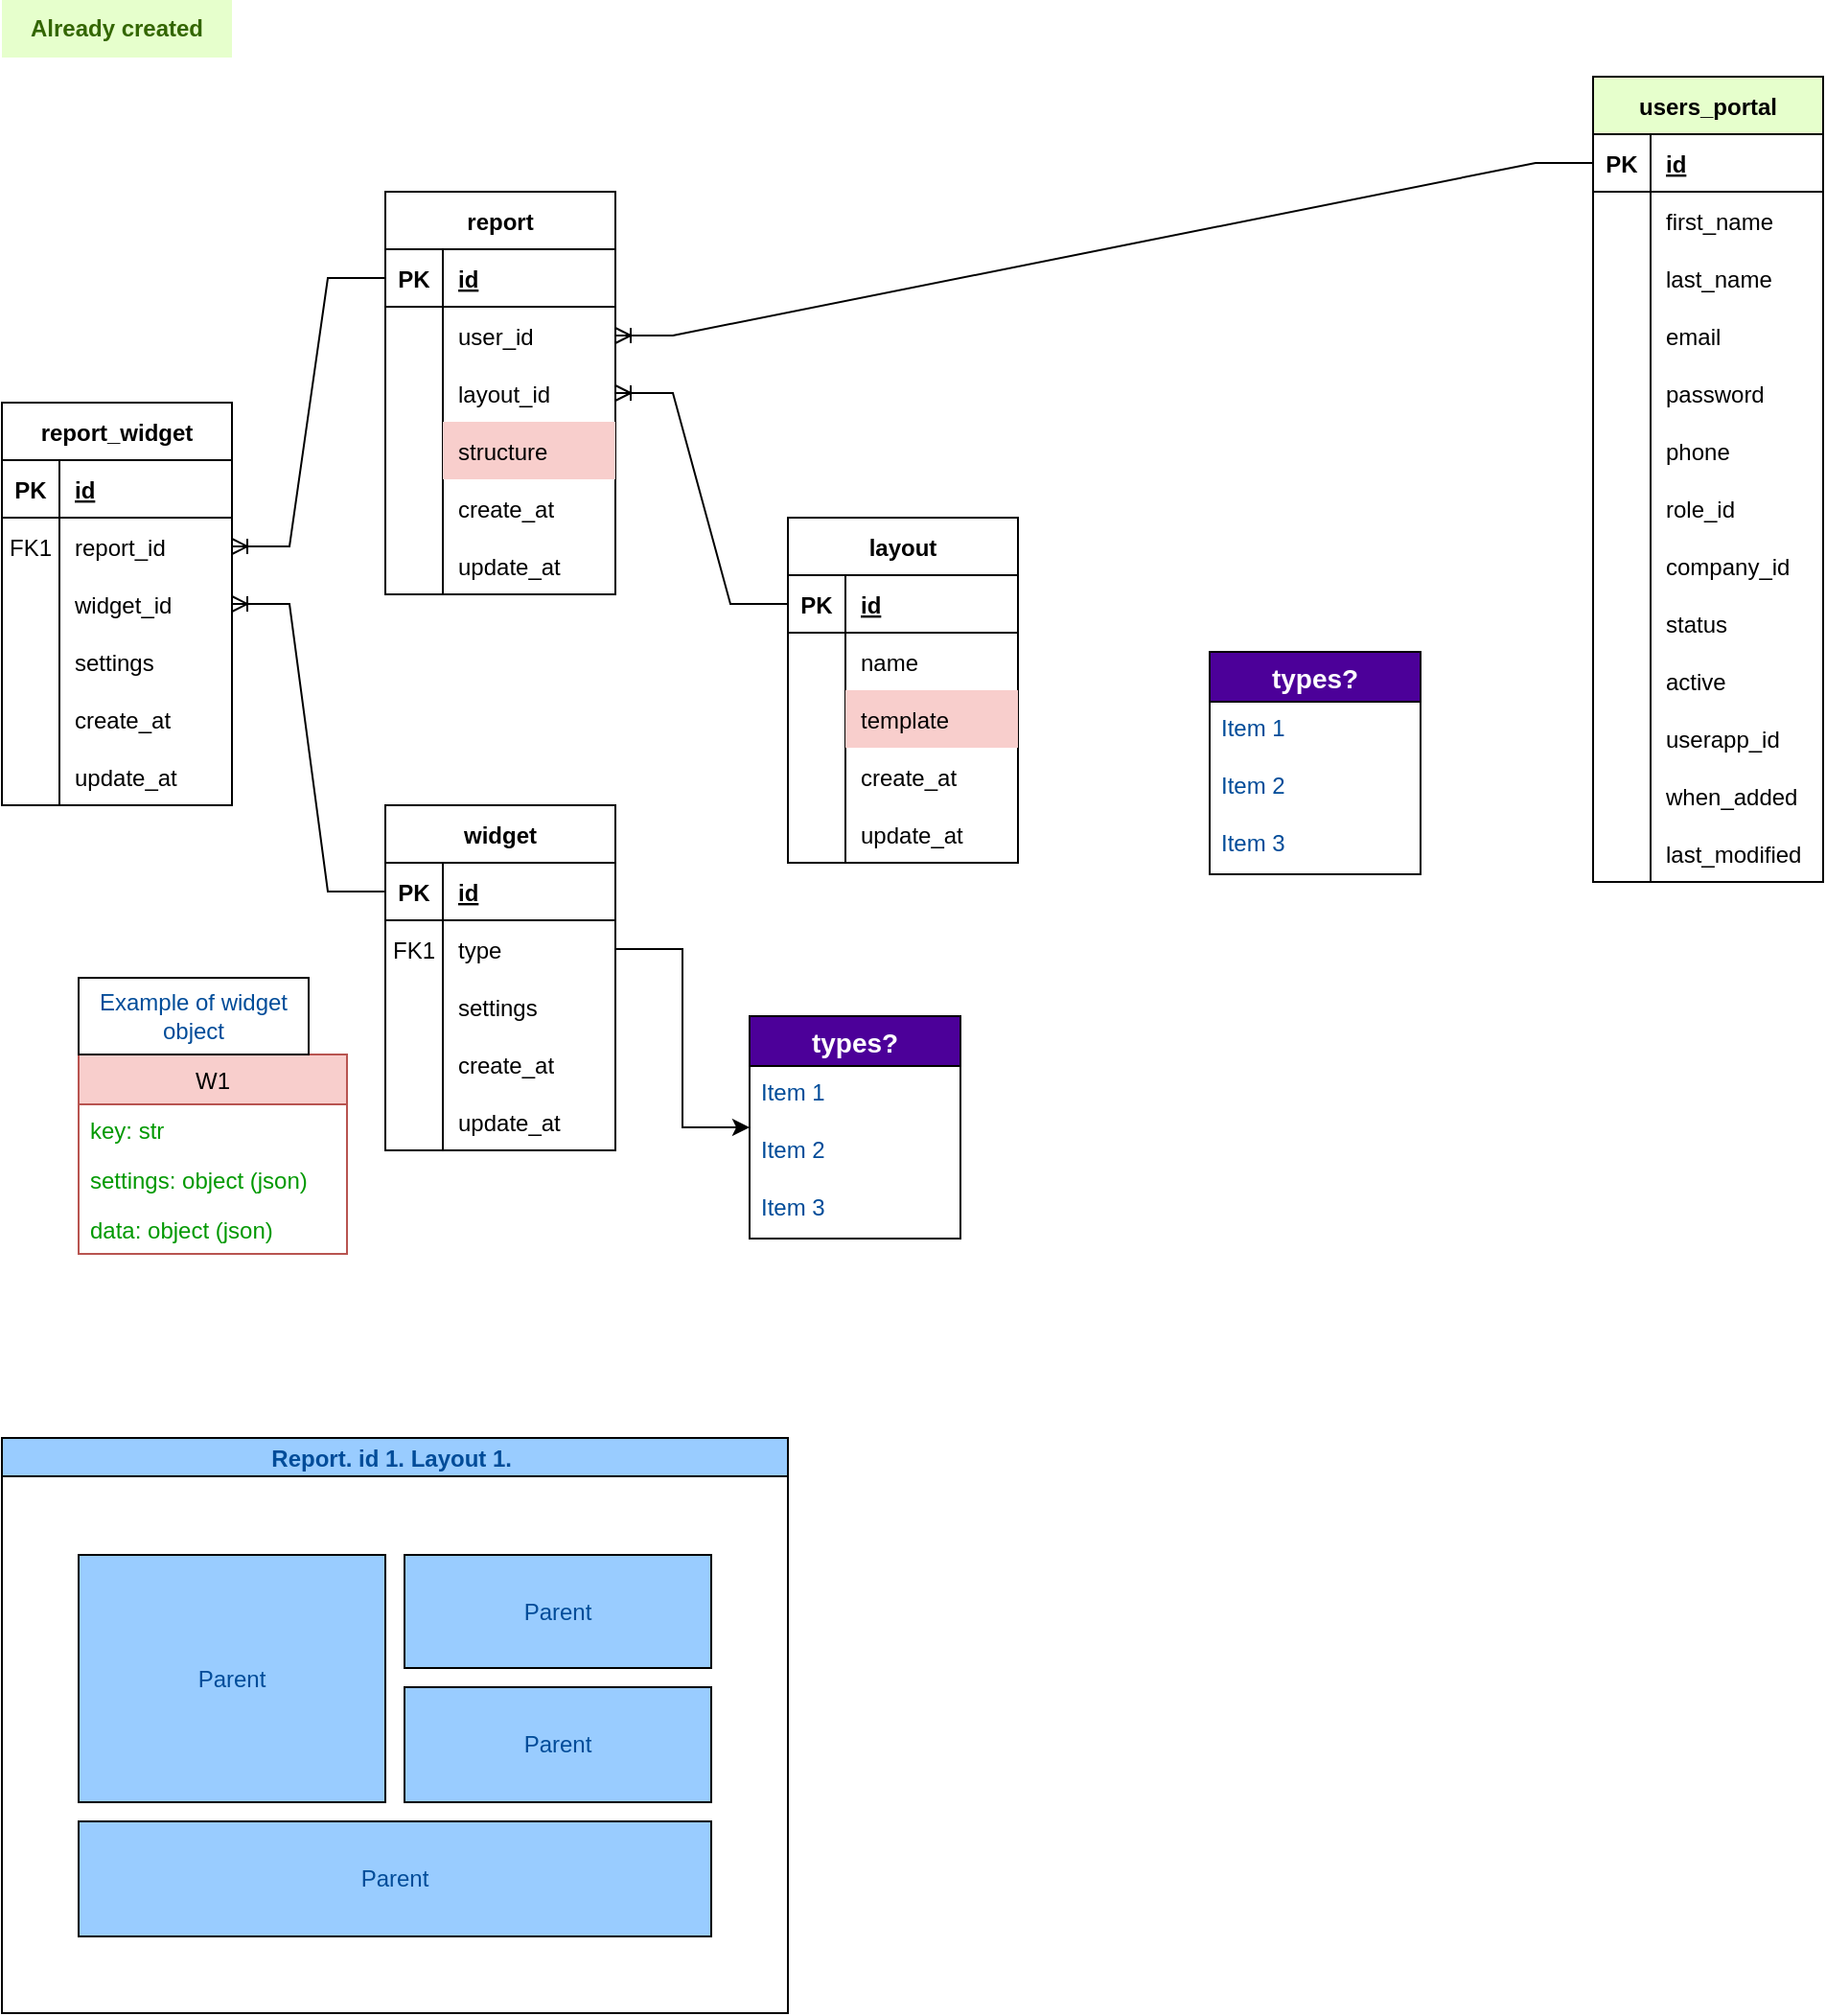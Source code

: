 <mxfile version="20.5.1" type="github">
  <diagram id="R2lEEEUBdFMjLlhIrx00" name="Page-1">
    <mxGraphModel dx="1204" dy="707" grid="1" gridSize="10" guides="1" tooltips="1" connect="1" arrows="1" fold="1" page="1" pageScale="1" pageWidth="850" pageHeight="1100" math="0" shadow="0" extFonts="Permanent Marker^https://fonts.googleapis.com/css?family=Permanent+Marker">
      <root>
        <mxCell id="0" />
        <mxCell id="1" parent="0" />
        <mxCell id="C-vyLk0tnHw3VtMMgP7b-2" value="report_widget" style="shape=table;startSize=30;container=1;collapsible=1;childLayout=tableLayout;fixedRows=1;rowLines=0;fontStyle=1;align=center;resizeLast=1;" parent="1" vertex="1">
          <mxGeometry x="40" y="220" width="120" height="210" as="geometry" />
        </mxCell>
        <mxCell id="C-vyLk0tnHw3VtMMgP7b-3" value="" style="shape=partialRectangle;collapsible=0;dropTarget=0;pointerEvents=0;fillColor=none;points=[[0,0.5],[1,0.5]];portConstraint=eastwest;top=0;left=0;right=0;bottom=1;" parent="C-vyLk0tnHw3VtMMgP7b-2" vertex="1">
          <mxGeometry y="30" width="120" height="30" as="geometry" />
        </mxCell>
        <mxCell id="C-vyLk0tnHw3VtMMgP7b-4" value="PK" style="shape=partialRectangle;overflow=hidden;connectable=0;fillColor=none;top=0;left=0;bottom=0;right=0;fontStyle=1;" parent="C-vyLk0tnHw3VtMMgP7b-3" vertex="1">
          <mxGeometry width="30" height="30" as="geometry">
            <mxRectangle width="30" height="30" as="alternateBounds" />
          </mxGeometry>
        </mxCell>
        <mxCell id="C-vyLk0tnHw3VtMMgP7b-5" value="id" style="shape=partialRectangle;overflow=hidden;connectable=0;fillColor=none;top=0;left=0;bottom=0;right=0;align=left;spacingLeft=6;fontStyle=5;" parent="C-vyLk0tnHw3VtMMgP7b-3" vertex="1">
          <mxGeometry x="30" width="90" height="30" as="geometry">
            <mxRectangle width="90" height="30" as="alternateBounds" />
          </mxGeometry>
        </mxCell>
        <mxCell id="C-vyLk0tnHw3VtMMgP7b-6" value="" style="shape=partialRectangle;collapsible=0;dropTarget=0;pointerEvents=0;fillColor=none;points=[[0,0.5],[1,0.5]];portConstraint=eastwest;top=0;left=0;right=0;bottom=0;" parent="C-vyLk0tnHw3VtMMgP7b-2" vertex="1">
          <mxGeometry y="60" width="120" height="30" as="geometry" />
        </mxCell>
        <mxCell id="C-vyLk0tnHw3VtMMgP7b-7" value="FK1" style="shape=partialRectangle;overflow=hidden;connectable=0;fillColor=none;top=0;left=0;bottom=0;right=0;" parent="C-vyLk0tnHw3VtMMgP7b-6" vertex="1">
          <mxGeometry width="30" height="30" as="geometry">
            <mxRectangle width="30" height="30" as="alternateBounds" />
          </mxGeometry>
        </mxCell>
        <mxCell id="C-vyLk0tnHw3VtMMgP7b-8" value="report_id" style="shape=partialRectangle;overflow=hidden;connectable=0;fillColor=none;top=0;left=0;bottom=0;right=0;align=left;spacingLeft=6;" parent="C-vyLk0tnHw3VtMMgP7b-6" vertex="1">
          <mxGeometry x="30" width="90" height="30" as="geometry">
            <mxRectangle width="90" height="30" as="alternateBounds" />
          </mxGeometry>
        </mxCell>
        <mxCell id="C-vyLk0tnHw3VtMMgP7b-9" value="" style="shape=partialRectangle;collapsible=0;dropTarget=0;pointerEvents=0;fillColor=none;points=[[0,0.5],[1,0.5]];portConstraint=eastwest;top=0;left=0;right=0;bottom=0;" parent="C-vyLk0tnHw3VtMMgP7b-2" vertex="1">
          <mxGeometry y="90" width="120" height="30" as="geometry" />
        </mxCell>
        <mxCell id="C-vyLk0tnHw3VtMMgP7b-10" value="" style="shape=partialRectangle;overflow=hidden;connectable=0;fillColor=none;top=0;left=0;bottom=0;right=0;" parent="C-vyLk0tnHw3VtMMgP7b-9" vertex="1">
          <mxGeometry width="30" height="30" as="geometry">
            <mxRectangle width="30" height="30" as="alternateBounds" />
          </mxGeometry>
        </mxCell>
        <mxCell id="C-vyLk0tnHw3VtMMgP7b-11" value="widget_id" style="shape=partialRectangle;overflow=hidden;connectable=0;fillColor=none;top=0;left=0;bottom=0;right=0;align=left;spacingLeft=6;" parent="C-vyLk0tnHw3VtMMgP7b-9" vertex="1">
          <mxGeometry x="30" width="90" height="30" as="geometry">
            <mxRectangle width="90" height="30" as="alternateBounds" />
          </mxGeometry>
        </mxCell>
        <mxCell id="7-0iXII6-GQsGwkhrg5R-13" style="shape=partialRectangle;collapsible=0;dropTarget=0;pointerEvents=0;fillColor=none;points=[[0,0.5],[1,0.5]];portConstraint=eastwest;top=0;left=0;right=0;bottom=0;" vertex="1" parent="C-vyLk0tnHw3VtMMgP7b-2">
          <mxGeometry y="120" width="120" height="30" as="geometry" />
        </mxCell>
        <mxCell id="7-0iXII6-GQsGwkhrg5R-14" style="shape=partialRectangle;overflow=hidden;connectable=0;fillColor=none;top=0;left=0;bottom=0;right=0;" vertex="1" parent="7-0iXII6-GQsGwkhrg5R-13">
          <mxGeometry width="30" height="30" as="geometry">
            <mxRectangle width="30" height="30" as="alternateBounds" />
          </mxGeometry>
        </mxCell>
        <mxCell id="7-0iXII6-GQsGwkhrg5R-15" value="settings" style="shape=partialRectangle;overflow=hidden;connectable=0;fillColor=none;top=0;left=0;bottom=0;right=0;align=left;spacingLeft=6;" vertex="1" parent="7-0iXII6-GQsGwkhrg5R-13">
          <mxGeometry x="30" width="90" height="30" as="geometry">
            <mxRectangle width="90" height="30" as="alternateBounds" />
          </mxGeometry>
        </mxCell>
        <mxCell id="7-0iXII6-GQsGwkhrg5R-16" style="shape=partialRectangle;collapsible=0;dropTarget=0;pointerEvents=0;fillColor=none;points=[[0,0.5],[1,0.5]];portConstraint=eastwest;top=0;left=0;right=0;bottom=0;" vertex="1" parent="C-vyLk0tnHw3VtMMgP7b-2">
          <mxGeometry y="150" width="120" height="30" as="geometry" />
        </mxCell>
        <mxCell id="7-0iXII6-GQsGwkhrg5R-17" style="shape=partialRectangle;overflow=hidden;connectable=0;fillColor=none;top=0;left=0;bottom=0;right=0;" vertex="1" parent="7-0iXII6-GQsGwkhrg5R-16">
          <mxGeometry width="30" height="30" as="geometry">
            <mxRectangle width="30" height="30" as="alternateBounds" />
          </mxGeometry>
        </mxCell>
        <mxCell id="7-0iXII6-GQsGwkhrg5R-18" value="create_at" style="shape=partialRectangle;overflow=hidden;connectable=0;fillColor=none;top=0;left=0;bottom=0;right=0;align=left;spacingLeft=6;" vertex="1" parent="7-0iXII6-GQsGwkhrg5R-16">
          <mxGeometry x="30" width="90" height="30" as="geometry">
            <mxRectangle width="90" height="30" as="alternateBounds" />
          </mxGeometry>
        </mxCell>
        <mxCell id="7-0iXII6-GQsGwkhrg5R-19" style="shape=partialRectangle;collapsible=0;dropTarget=0;pointerEvents=0;fillColor=none;points=[[0,0.5],[1,0.5]];portConstraint=eastwest;top=0;left=0;right=0;bottom=0;" vertex="1" parent="C-vyLk0tnHw3VtMMgP7b-2">
          <mxGeometry y="180" width="120" height="30" as="geometry" />
        </mxCell>
        <mxCell id="7-0iXII6-GQsGwkhrg5R-20" style="shape=partialRectangle;overflow=hidden;connectable=0;fillColor=none;top=0;left=0;bottom=0;right=0;" vertex="1" parent="7-0iXII6-GQsGwkhrg5R-19">
          <mxGeometry width="30" height="30" as="geometry">
            <mxRectangle width="30" height="30" as="alternateBounds" />
          </mxGeometry>
        </mxCell>
        <mxCell id="7-0iXII6-GQsGwkhrg5R-21" value="update_at" style="shape=partialRectangle;overflow=hidden;connectable=0;fillColor=none;top=0;left=0;bottom=0;right=0;align=left;spacingLeft=6;" vertex="1" parent="7-0iXII6-GQsGwkhrg5R-19">
          <mxGeometry x="30" width="90" height="30" as="geometry">
            <mxRectangle width="90" height="30" as="alternateBounds" />
          </mxGeometry>
        </mxCell>
        <mxCell id="C-vyLk0tnHw3VtMMgP7b-13" value="widget" style="shape=table;startSize=30;container=1;collapsible=1;childLayout=tableLayout;fixedRows=1;rowLines=0;fontStyle=1;align=center;resizeLast=1;" parent="1" vertex="1">
          <mxGeometry x="240" y="430" width="120" height="180" as="geometry" />
        </mxCell>
        <mxCell id="C-vyLk0tnHw3VtMMgP7b-14" value="" style="shape=partialRectangle;collapsible=0;dropTarget=0;pointerEvents=0;fillColor=none;points=[[0,0.5],[1,0.5]];portConstraint=eastwest;top=0;left=0;right=0;bottom=1;" parent="C-vyLk0tnHw3VtMMgP7b-13" vertex="1">
          <mxGeometry y="30" width="120" height="30" as="geometry" />
        </mxCell>
        <mxCell id="C-vyLk0tnHw3VtMMgP7b-15" value="PK" style="shape=partialRectangle;overflow=hidden;connectable=0;fillColor=none;top=0;left=0;bottom=0;right=0;fontStyle=1;" parent="C-vyLk0tnHw3VtMMgP7b-14" vertex="1">
          <mxGeometry width="30" height="30" as="geometry">
            <mxRectangle width="30" height="30" as="alternateBounds" />
          </mxGeometry>
        </mxCell>
        <mxCell id="C-vyLk0tnHw3VtMMgP7b-16" value="id" style="shape=partialRectangle;overflow=hidden;connectable=0;fillColor=none;top=0;left=0;bottom=0;right=0;align=left;spacingLeft=6;fontStyle=5;" parent="C-vyLk0tnHw3VtMMgP7b-14" vertex="1">
          <mxGeometry x="30" width="90" height="30" as="geometry">
            <mxRectangle width="90" height="30" as="alternateBounds" />
          </mxGeometry>
        </mxCell>
        <mxCell id="C-vyLk0tnHw3VtMMgP7b-17" value="" style="shape=partialRectangle;collapsible=0;dropTarget=0;pointerEvents=0;fillColor=none;points=[[0,0.5],[1,0.5]];portConstraint=eastwest;top=0;left=0;right=0;bottom=0;" parent="C-vyLk0tnHw3VtMMgP7b-13" vertex="1">
          <mxGeometry y="60" width="120" height="30" as="geometry" />
        </mxCell>
        <mxCell id="C-vyLk0tnHw3VtMMgP7b-18" value="FK1" style="shape=partialRectangle;overflow=hidden;connectable=0;fillColor=none;top=0;left=0;bottom=0;right=0;" parent="C-vyLk0tnHw3VtMMgP7b-17" vertex="1">
          <mxGeometry width="30" height="30" as="geometry">
            <mxRectangle width="30" height="30" as="alternateBounds" />
          </mxGeometry>
        </mxCell>
        <mxCell id="C-vyLk0tnHw3VtMMgP7b-19" value="type" style="shape=partialRectangle;overflow=hidden;connectable=0;fillColor=none;top=0;left=0;bottom=0;right=0;align=left;spacingLeft=6;" parent="C-vyLk0tnHw3VtMMgP7b-17" vertex="1">
          <mxGeometry x="30" width="90" height="30" as="geometry">
            <mxRectangle width="90" height="30" as="alternateBounds" />
          </mxGeometry>
        </mxCell>
        <mxCell id="C-vyLk0tnHw3VtMMgP7b-20" value="" style="shape=partialRectangle;collapsible=0;dropTarget=0;pointerEvents=0;fillColor=none;points=[[0,0.5],[1,0.5]];portConstraint=eastwest;top=0;left=0;right=0;bottom=0;" parent="C-vyLk0tnHw3VtMMgP7b-13" vertex="1">
          <mxGeometry y="90" width="120" height="30" as="geometry" />
        </mxCell>
        <mxCell id="C-vyLk0tnHw3VtMMgP7b-21" value="" style="shape=partialRectangle;overflow=hidden;connectable=0;fillColor=none;top=0;left=0;bottom=0;right=0;" parent="C-vyLk0tnHw3VtMMgP7b-20" vertex="1">
          <mxGeometry width="30" height="30" as="geometry">
            <mxRectangle width="30" height="30" as="alternateBounds" />
          </mxGeometry>
        </mxCell>
        <mxCell id="C-vyLk0tnHw3VtMMgP7b-22" value="settings" style="shape=partialRectangle;overflow=hidden;connectable=0;fillColor=none;top=0;left=0;bottom=0;right=0;align=left;spacingLeft=6;" parent="C-vyLk0tnHw3VtMMgP7b-20" vertex="1">
          <mxGeometry x="30" width="90" height="30" as="geometry">
            <mxRectangle width="90" height="30" as="alternateBounds" />
          </mxGeometry>
        </mxCell>
        <mxCell id="7-0iXII6-GQsGwkhrg5R-22" style="shape=partialRectangle;collapsible=0;dropTarget=0;pointerEvents=0;fillColor=none;points=[[0,0.5],[1,0.5]];portConstraint=eastwest;top=0;left=0;right=0;bottom=0;" vertex="1" parent="C-vyLk0tnHw3VtMMgP7b-13">
          <mxGeometry y="120" width="120" height="30" as="geometry" />
        </mxCell>
        <mxCell id="7-0iXII6-GQsGwkhrg5R-23" style="shape=partialRectangle;overflow=hidden;connectable=0;fillColor=none;top=0;left=0;bottom=0;right=0;" vertex="1" parent="7-0iXII6-GQsGwkhrg5R-22">
          <mxGeometry width="30" height="30" as="geometry">
            <mxRectangle width="30" height="30" as="alternateBounds" />
          </mxGeometry>
        </mxCell>
        <mxCell id="7-0iXII6-GQsGwkhrg5R-24" value="create_at" style="shape=partialRectangle;overflow=hidden;connectable=0;fillColor=none;top=0;left=0;bottom=0;right=0;align=left;spacingLeft=6;" vertex="1" parent="7-0iXII6-GQsGwkhrg5R-22">
          <mxGeometry x="30" width="90" height="30" as="geometry">
            <mxRectangle width="90" height="30" as="alternateBounds" />
          </mxGeometry>
        </mxCell>
        <mxCell id="7-0iXII6-GQsGwkhrg5R-25" style="shape=partialRectangle;collapsible=0;dropTarget=0;pointerEvents=0;fillColor=none;points=[[0,0.5],[1,0.5]];portConstraint=eastwest;top=0;left=0;right=0;bottom=0;" vertex="1" parent="C-vyLk0tnHw3VtMMgP7b-13">
          <mxGeometry y="150" width="120" height="30" as="geometry" />
        </mxCell>
        <mxCell id="7-0iXII6-GQsGwkhrg5R-26" style="shape=partialRectangle;overflow=hidden;connectable=0;fillColor=none;top=0;left=0;bottom=0;right=0;" vertex="1" parent="7-0iXII6-GQsGwkhrg5R-25">
          <mxGeometry width="30" height="30" as="geometry">
            <mxRectangle width="30" height="30" as="alternateBounds" />
          </mxGeometry>
        </mxCell>
        <mxCell id="7-0iXII6-GQsGwkhrg5R-27" value="update_at" style="shape=partialRectangle;overflow=hidden;connectable=0;fillColor=none;top=0;left=0;bottom=0;right=0;align=left;spacingLeft=6;" vertex="1" parent="7-0iXII6-GQsGwkhrg5R-25">
          <mxGeometry x="30" width="90" height="30" as="geometry">
            <mxRectangle width="90" height="30" as="alternateBounds" />
          </mxGeometry>
        </mxCell>
        <mxCell id="C-vyLk0tnHw3VtMMgP7b-23" value="report" style="shape=table;startSize=30;container=1;collapsible=1;childLayout=tableLayout;fixedRows=1;rowLines=0;fontStyle=1;align=center;resizeLast=1;" parent="1" vertex="1">
          <mxGeometry x="240" y="110" width="120" height="210" as="geometry" />
        </mxCell>
        <mxCell id="C-vyLk0tnHw3VtMMgP7b-24" value="" style="shape=partialRectangle;collapsible=0;dropTarget=0;pointerEvents=0;fillColor=none;points=[[0,0.5],[1,0.5]];portConstraint=eastwest;top=0;left=0;right=0;bottom=1;" parent="C-vyLk0tnHw3VtMMgP7b-23" vertex="1">
          <mxGeometry y="30" width="120" height="30" as="geometry" />
        </mxCell>
        <mxCell id="C-vyLk0tnHw3VtMMgP7b-25" value="PK" style="shape=partialRectangle;overflow=hidden;connectable=0;fillColor=none;top=0;left=0;bottom=0;right=0;fontStyle=1;" parent="C-vyLk0tnHw3VtMMgP7b-24" vertex="1">
          <mxGeometry width="30" height="30" as="geometry">
            <mxRectangle width="30" height="30" as="alternateBounds" />
          </mxGeometry>
        </mxCell>
        <mxCell id="C-vyLk0tnHw3VtMMgP7b-26" value="id" style="shape=partialRectangle;overflow=hidden;connectable=0;fillColor=none;top=0;left=0;bottom=0;right=0;align=left;spacingLeft=6;fontStyle=5;" parent="C-vyLk0tnHw3VtMMgP7b-24" vertex="1">
          <mxGeometry x="30" width="90" height="30" as="geometry">
            <mxRectangle width="90" height="30" as="alternateBounds" />
          </mxGeometry>
        </mxCell>
        <mxCell id="C-vyLk0tnHw3VtMMgP7b-27" value="" style="shape=partialRectangle;collapsible=0;dropTarget=0;pointerEvents=0;fillColor=none;points=[[0,0.5],[1,0.5]];portConstraint=eastwest;top=0;left=0;right=0;bottom=0;" parent="C-vyLk0tnHw3VtMMgP7b-23" vertex="1">
          <mxGeometry y="60" width="120" height="30" as="geometry" />
        </mxCell>
        <mxCell id="C-vyLk0tnHw3VtMMgP7b-28" value="" style="shape=partialRectangle;overflow=hidden;connectable=0;fillColor=none;top=0;left=0;bottom=0;right=0;" parent="C-vyLk0tnHw3VtMMgP7b-27" vertex="1">
          <mxGeometry width="30" height="30" as="geometry">
            <mxRectangle width="30" height="30" as="alternateBounds" />
          </mxGeometry>
        </mxCell>
        <mxCell id="C-vyLk0tnHw3VtMMgP7b-29" value="user_id" style="shape=partialRectangle;overflow=hidden;connectable=0;fillColor=none;top=0;left=0;bottom=0;right=0;align=left;spacingLeft=6;" parent="C-vyLk0tnHw3VtMMgP7b-27" vertex="1">
          <mxGeometry x="30" width="90" height="30" as="geometry">
            <mxRectangle width="90" height="30" as="alternateBounds" />
          </mxGeometry>
        </mxCell>
        <mxCell id="7-0iXII6-GQsGwkhrg5R-1" style="shape=partialRectangle;collapsible=0;dropTarget=0;pointerEvents=0;fillColor=none;points=[[0,0.5],[1,0.5]];portConstraint=eastwest;top=0;left=0;right=0;bottom=0;" vertex="1" parent="C-vyLk0tnHw3VtMMgP7b-23">
          <mxGeometry y="90" width="120" height="30" as="geometry" />
        </mxCell>
        <mxCell id="7-0iXII6-GQsGwkhrg5R-2" style="shape=partialRectangle;overflow=hidden;connectable=0;fillColor=none;top=0;left=0;bottom=0;right=0;" vertex="1" parent="7-0iXII6-GQsGwkhrg5R-1">
          <mxGeometry width="30" height="30" as="geometry">
            <mxRectangle width="30" height="30" as="alternateBounds" />
          </mxGeometry>
        </mxCell>
        <mxCell id="7-0iXII6-GQsGwkhrg5R-3" value="layout_id" style="shape=partialRectangle;overflow=hidden;connectable=0;fillColor=none;top=0;left=0;bottom=0;right=0;align=left;spacingLeft=6;" vertex="1" parent="7-0iXII6-GQsGwkhrg5R-1">
          <mxGeometry x="30" width="90" height="30" as="geometry">
            <mxRectangle width="90" height="30" as="alternateBounds" />
          </mxGeometry>
        </mxCell>
        <mxCell id="7-0iXII6-GQsGwkhrg5R-4" style="shape=partialRectangle;collapsible=0;dropTarget=0;pointerEvents=0;fillColor=none;points=[[0,0.5],[1,0.5]];portConstraint=eastwest;top=0;left=0;right=0;bottom=0;" vertex="1" parent="C-vyLk0tnHw3VtMMgP7b-23">
          <mxGeometry y="120" width="120" height="30" as="geometry" />
        </mxCell>
        <mxCell id="7-0iXII6-GQsGwkhrg5R-5" style="shape=partialRectangle;overflow=hidden;connectable=0;fillColor=none;top=0;left=0;bottom=0;right=0;" vertex="1" parent="7-0iXII6-GQsGwkhrg5R-4">
          <mxGeometry width="30" height="30" as="geometry">
            <mxRectangle width="30" height="30" as="alternateBounds" />
          </mxGeometry>
        </mxCell>
        <mxCell id="7-0iXII6-GQsGwkhrg5R-6" value="structure" style="shape=partialRectangle;overflow=hidden;connectable=0;fillColor=#f8cecc;top=0;left=0;bottom=0;right=0;align=left;spacingLeft=6;strokeColor=#b85450;" vertex="1" parent="7-0iXII6-GQsGwkhrg5R-4">
          <mxGeometry x="30" width="90" height="30" as="geometry">
            <mxRectangle width="90" height="30" as="alternateBounds" />
          </mxGeometry>
        </mxCell>
        <mxCell id="7-0iXII6-GQsGwkhrg5R-7" style="shape=partialRectangle;collapsible=0;dropTarget=0;pointerEvents=0;fillColor=none;points=[[0,0.5],[1,0.5]];portConstraint=eastwest;top=0;left=0;right=0;bottom=0;" vertex="1" parent="C-vyLk0tnHw3VtMMgP7b-23">
          <mxGeometry y="150" width="120" height="30" as="geometry" />
        </mxCell>
        <mxCell id="7-0iXII6-GQsGwkhrg5R-8" style="shape=partialRectangle;overflow=hidden;connectable=0;fillColor=none;top=0;left=0;bottom=0;right=0;" vertex="1" parent="7-0iXII6-GQsGwkhrg5R-7">
          <mxGeometry width="30" height="30" as="geometry">
            <mxRectangle width="30" height="30" as="alternateBounds" />
          </mxGeometry>
        </mxCell>
        <mxCell id="7-0iXII6-GQsGwkhrg5R-9" value="create_at" style="shape=partialRectangle;overflow=hidden;connectable=0;fillColor=none;top=0;left=0;bottom=0;right=0;align=left;spacingLeft=6;" vertex="1" parent="7-0iXII6-GQsGwkhrg5R-7">
          <mxGeometry x="30" width="90" height="30" as="geometry">
            <mxRectangle width="90" height="30" as="alternateBounds" />
          </mxGeometry>
        </mxCell>
        <mxCell id="7-0iXII6-GQsGwkhrg5R-10" style="shape=partialRectangle;collapsible=0;dropTarget=0;pointerEvents=0;fillColor=none;points=[[0,0.5],[1,0.5]];portConstraint=eastwest;top=0;left=0;right=0;bottom=0;" vertex="1" parent="C-vyLk0tnHw3VtMMgP7b-23">
          <mxGeometry y="180" width="120" height="30" as="geometry" />
        </mxCell>
        <mxCell id="7-0iXII6-GQsGwkhrg5R-11" style="shape=partialRectangle;overflow=hidden;connectable=0;fillColor=none;top=0;left=0;bottom=0;right=0;" vertex="1" parent="7-0iXII6-GQsGwkhrg5R-10">
          <mxGeometry width="30" height="30" as="geometry">
            <mxRectangle width="30" height="30" as="alternateBounds" />
          </mxGeometry>
        </mxCell>
        <mxCell id="7-0iXII6-GQsGwkhrg5R-12" value="update_at" style="shape=partialRectangle;overflow=hidden;connectable=0;fillColor=none;top=0;left=0;bottom=0;right=0;align=left;spacingLeft=6;" vertex="1" parent="7-0iXII6-GQsGwkhrg5R-10">
          <mxGeometry x="30" width="90" height="30" as="geometry">
            <mxRectangle width="90" height="30" as="alternateBounds" />
          </mxGeometry>
        </mxCell>
        <mxCell id="6Az_kfgWFLLbRiNQcnT5-42" value="W1" style="swimlane;fontStyle=0;childLayout=stackLayout;horizontal=1;startSize=26;fillColor=#f8cecc;horizontalStack=0;resizeParent=1;resizeParentMax=0;resizeLast=0;collapsible=1;marginBottom=0;strokeColor=#b85450;" parent="1" vertex="1">
          <mxGeometry x="80" y="560" width="140" height="104" as="geometry" />
        </mxCell>
        <mxCell id="6Az_kfgWFLLbRiNQcnT5-43" value="key: str" style="text;strokeColor=none;fillColor=none;align=left;verticalAlign=top;spacingLeft=4;spacingRight=4;overflow=hidden;rotatable=0;points=[[0,0.5],[1,0.5]];portConstraint=eastwest;fontColor=#009900;" parent="6Az_kfgWFLLbRiNQcnT5-42" vertex="1">
          <mxGeometry y="26" width="140" height="26" as="geometry" />
        </mxCell>
        <mxCell id="6Az_kfgWFLLbRiNQcnT5-44" value="settings: object (json)" style="text;strokeColor=none;fillColor=none;align=left;verticalAlign=top;spacingLeft=4;spacingRight=4;overflow=hidden;rotatable=0;points=[[0,0.5],[1,0.5]];portConstraint=eastwest;fontColor=#009900;" parent="6Az_kfgWFLLbRiNQcnT5-42" vertex="1">
          <mxGeometry y="52" width="140" height="26" as="geometry" />
        </mxCell>
        <mxCell id="6Az_kfgWFLLbRiNQcnT5-45" value="data: object (json)" style="text;strokeColor=none;fillColor=none;align=left;verticalAlign=top;spacingLeft=4;spacingRight=4;overflow=hidden;rotatable=0;points=[[0,0.5],[1,0.5]];portConstraint=eastwest;fontColor=#009900;" parent="6Az_kfgWFLLbRiNQcnT5-42" vertex="1">
          <mxGeometry y="78" width="140" height="26" as="geometry" />
        </mxCell>
        <mxCell id="7-0iXII6-GQsGwkhrg5R-28" value="layout" style="shape=table;startSize=30;container=1;collapsible=1;childLayout=tableLayout;fixedRows=1;rowLines=0;fontStyle=1;align=center;resizeLast=1;" vertex="1" parent="1">
          <mxGeometry x="450" y="280" width="120" height="180" as="geometry" />
        </mxCell>
        <mxCell id="7-0iXII6-GQsGwkhrg5R-29" value="" style="shape=partialRectangle;collapsible=0;dropTarget=0;pointerEvents=0;fillColor=none;points=[[0,0.5],[1,0.5]];portConstraint=eastwest;top=0;left=0;right=0;bottom=1;" vertex="1" parent="7-0iXII6-GQsGwkhrg5R-28">
          <mxGeometry y="30" width="120" height="30" as="geometry" />
        </mxCell>
        <mxCell id="7-0iXII6-GQsGwkhrg5R-30" value="PK" style="shape=partialRectangle;overflow=hidden;connectable=0;fillColor=none;top=0;left=0;bottom=0;right=0;fontStyle=1;" vertex="1" parent="7-0iXII6-GQsGwkhrg5R-29">
          <mxGeometry width="30" height="30" as="geometry">
            <mxRectangle width="30" height="30" as="alternateBounds" />
          </mxGeometry>
        </mxCell>
        <mxCell id="7-0iXII6-GQsGwkhrg5R-31" value="id" style="shape=partialRectangle;overflow=hidden;connectable=0;fillColor=none;top=0;left=0;bottom=0;right=0;align=left;spacingLeft=6;fontStyle=5;" vertex="1" parent="7-0iXII6-GQsGwkhrg5R-29">
          <mxGeometry x="30" width="90" height="30" as="geometry">
            <mxRectangle width="90" height="30" as="alternateBounds" />
          </mxGeometry>
        </mxCell>
        <mxCell id="7-0iXII6-GQsGwkhrg5R-32" value="" style="shape=partialRectangle;collapsible=0;dropTarget=0;pointerEvents=0;fillColor=none;points=[[0,0.5],[1,0.5]];portConstraint=eastwest;top=0;left=0;right=0;bottom=0;" vertex="1" parent="7-0iXII6-GQsGwkhrg5R-28">
          <mxGeometry y="60" width="120" height="30" as="geometry" />
        </mxCell>
        <mxCell id="7-0iXII6-GQsGwkhrg5R-33" value="" style="shape=partialRectangle;overflow=hidden;connectable=0;fillColor=none;top=0;left=0;bottom=0;right=0;" vertex="1" parent="7-0iXII6-GQsGwkhrg5R-32">
          <mxGeometry width="30" height="30" as="geometry">
            <mxRectangle width="30" height="30" as="alternateBounds" />
          </mxGeometry>
        </mxCell>
        <mxCell id="7-0iXII6-GQsGwkhrg5R-34" value="name" style="shape=partialRectangle;overflow=hidden;connectable=0;fillColor=none;top=0;left=0;bottom=0;right=0;align=left;spacingLeft=6;" vertex="1" parent="7-0iXII6-GQsGwkhrg5R-32">
          <mxGeometry x="30" width="90" height="30" as="geometry">
            <mxRectangle width="90" height="30" as="alternateBounds" />
          </mxGeometry>
        </mxCell>
        <mxCell id="7-0iXII6-GQsGwkhrg5R-35" style="shape=partialRectangle;collapsible=0;dropTarget=0;pointerEvents=0;fillColor=none;points=[[0,0.5],[1,0.5]];portConstraint=eastwest;top=0;left=0;right=0;bottom=0;" vertex="1" parent="7-0iXII6-GQsGwkhrg5R-28">
          <mxGeometry y="90" width="120" height="30" as="geometry" />
        </mxCell>
        <mxCell id="7-0iXII6-GQsGwkhrg5R-36" style="shape=partialRectangle;overflow=hidden;connectable=0;fillColor=none;top=0;left=0;bottom=0;right=0;" vertex="1" parent="7-0iXII6-GQsGwkhrg5R-35">
          <mxGeometry width="30" height="30" as="geometry">
            <mxRectangle width="30" height="30" as="alternateBounds" />
          </mxGeometry>
        </mxCell>
        <mxCell id="7-0iXII6-GQsGwkhrg5R-37" value="template" style="shape=partialRectangle;overflow=hidden;connectable=0;fillColor=#f8cecc;top=0;left=0;bottom=0;right=0;align=left;spacingLeft=6;strokeColor=#b85450;" vertex="1" parent="7-0iXII6-GQsGwkhrg5R-35">
          <mxGeometry x="30" width="90" height="30" as="geometry">
            <mxRectangle width="90" height="30" as="alternateBounds" />
          </mxGeometry>
        </mxCell>
        <mxCell id="7-0iXII6-GQsGwkhrg5R-41" style="shape=partialRectangle;collapsible=0;dropTarget=0;pointerEvents=0;fillColor=none;points=[[0,0.5],[1,0.5]];portConstraint=eastwest;top=0;left=0;right=0;bottom=0;" vertex="1" parent="7-0iXII6-GQsGwkhrg5R-28">
          <mxGeometry y="120" width="120" height="30" as="geometry" />
        </mxCell>
        <mxCell id="7-0iXII6-GQsGwkhrg5R-42" style="shape=partialRectangle;overflow=hidden;connectable=0;fillColor=none;top=0;left=0;bottom=0;right=0;" vertex="1" parent="7-0iXII6-GQsGwkhrg5R-41">
          <mxGeometry width="30" height="30" as="geometry">
            <mxRectangle width="30" height="30" as="alternateBounds" />
          </mxGeometry>
        </mxCell>
        <mxCell id="7-0iXII6-GQsGwkhrg5R-43" value="create_at" style="shape=partialRectangle;overflow=hidden;connectable=0;fillColor=none;top=0;left=0;bottom=0;right=0;align=left;spacingLeft=6;" vertex="1" parent="7-0iXII6-GQsGwkhrg5R-41">
          <mxGeometry x="30" width="90" height="30" as="geometry">
            <mxRectangle width="90" height="30" as="alternateBounds" />
          </mxGeometry>
        </mxCell>
        <mxCell id="7-0iXII6-GQsGwkhrg5R-44" style="shape=partialRectangle;collapsible=0;dropTarget=0;pointerEvents=0;fillColor=none;points=[[0,0.5],[1,0.5]];portConstraint=eastwest;top=0;left=0;right=0;bottom=0;" vertex="1" parent="7-0iXII6-GQsGwkhrg5R-28">
          <mxGeometry y="150" width="120" height="30" as="geometry" />
        </mxCell>
        <mxCell id="7-0iXII6-GQsGwkhrg5R-45" style="shape=partialRectangle;overflow=hidden;connectable=0;fillColor=none;top=0;left=0;bottom=0;right=0;" vertex="1" parent="7-0iXII6-GQsGwkhrg5R-44">
          <mxGeometry width="30" height="30" as="geometry">
            <mxRectangle width="30" height="30" as="alternateBounds" />
          </mxGeometry>
        </mxCell>
        <mxCell id="7-0iXII6-GQsGwkhrg5R-46" value="update_at" style="shape=partialRectangle;overflow=hidden;connectable=0;fillColor=none;top=0;left=0;bottom=0;right=0;align=left;spacingLeft=6;" vertex="1" parent="7-0iXII6-GQsGwkhrg5R-44">
          <mxGeometry x="30" width="90" height="30" as="geometry">
            <mxRectangle width="90" height="30" as="alternateBounds" />
          </mxGeometry>
        </mxCell>
        <mxCell id="7-0iXII6-GQsGwkhrg5R-47" value="users_portal" style="shape=table;startSize=30;container=1;collapsible=1;childLayout=tableLayout;fixedRows=1;rowLines=0;fontStyle=1;align=center;resizeLast=1;fillColor=#E6FFCC;" vertex="1" parent="1">
          <mxGeometry x="870" y="50" width="120" height="420" as="geometry" />
        </mxCell>
        <mxCell id="7-0iXII6-GQsGwkhrg5R-48" value="" style="shape=partialRectangle;collapsible=0;dropTarget=0;pointerEvents=0;fillColor=none;points=[[0,0.5],[1,0.5]];portConstraint=eastwest;top=0;left=0;right=0;bottom=1;" vertex="1" parent="7-0iXII6-GQsGwkhrg5R-47">
          <mxGeometry y="30" width="120" height="30" as="geometry" />
        </mxCell>
        <mxCell id="7-0iXII6-GQsGwkhrg5R-49" value="PK" style="shape=partialRectangle;overflow=hidden;connectable=0;fillColor=none;top=0;left=0;bottom=0;right=0;fontStyle=1;" vertex="1" parent="7-0iXII6-GQsGwkhrg5R-48">
          <mxGeometry width="30" height="30" as="geometry">
            <mxRectangle width="30" height="30" as="alternateBounds" />
          </mxGeometry>
        </mxCell>
        <mxCell id="7-0iXII6-GQsGwkhrg5R-50" value="id" style="shape=partialRectangle;overflow=hidden;connectable=0;fillColor=none;top=0;left=0;bottom=0;right=0;align=left;spacingLeft=6;fontStyle=5;" vertex="1" parent="7-0iXII6-GQsGwkhrg5R-48">
          <mxGeometry x="30" width="90" height="30" as="geometry">
            <mxRectangle width="90" height="30" as="alternateBounds" />
          </mxGeometry>
        </mxCell>
        <mxCell id="7-0iXII6-GQsGwkhrg5R-51" value="" style="shape=partialRectangle;collapsible=0;dropTarget=0;pointerEvents=0;fillColor=none;points=[[0,0.5],[1,0.5]];portConstraint=eastwest;top=0;left=0;right=0;bottom=0;" vertex="1" parent="7-0iXII6-GQsGwkhrg5R-47">
          <mxGeometry y="60" width="120" height="30" as="geometry" />
        </mxCell>
        <mxCell id="7-0iXII6-GQsGwkhrg5R-52" value="" style="shape=partialRectangle;overflow=hidden;connectable=0;fillColor=none;top=0;left=0;bottom=0;right=0;" vertex="1" parent="7-0iXII6-GQsGwkhrg5R-51">
          <mxGeometry width="30" height="30" as="geometry">
            <mxRectangle width="30" height="30" as="alternateBounds" />
          </mxGeometry>
        </mxCell>
        <mxCell id="7-0iXII6-GQsGwkhrg5R-53" value="first_name" style="shape=partialRectangle;overflow=hidden;connectable=0;fillColor=none;top=0;left=0;bottom=0;right=0;align=left;spacingLeft=6;" vertex="1" parent="7-0iXII6-GQsGwkhrg5R-51">
          <mxGeometry x="30" width="90" height="30" as="geometry">
            <mxRectangle width="90" height="30" as="alternateBounds" />
          </mxGeometry>
        </mxCell>
        <mxCell id="7-0iXII6-GQsGwkhrg5R-54" style="shape=partialRectangle;collapsible=0;dropTarget=0;pointerEvents=0;fillColor=none;points=[[0,0.5],[1,0.5]];portConstraint=eastwest;top=0;left=0;right=0;bottom=0;" vertex="1" parent="7-0iXII6-GQsGwkhrg5R-47">
          <mxGeometry y="90" width="120" height="30" as="geometry" />
        </mxCell>
        <mxCell id="7-0iXII6-GQsGwkhrg5R-55" style="shape=partialRectangle;overflow=hidden;connectable=0;fillColor=none;top=0;left=0;bottom=0;right=0;" vertex="1" parent="7-0iXII6-GQsGwkhrg5R-54">
          <mxGeometry width="30" height="30" as="geometry">
            <mxRectangle width="30" height="30" as="alternateBounds" />
          </mxGeometry>
        </mxCell>
        <mxCell id="7-0iXII6-GQsGwkhrg5R-56" value="last_name" style="shape=partialRectangle;overflow=hidden;connectable=0;fillColor=none;top=0;left=0;bottom=0;right=0;align=left;spacingLeft=6;" vertex="1" parent="7-0iXII6-GQsGwkhrg5R-54">
          <mxGeometry x="30" width="90" height="30" as="geometry">
            <mxRectangle width="90" height="30" as="alternateBounds" />
          </mxGeometry>
        </mxCell>
        <mxCell id="7-0iXII6-GQsGwkhrg5R-57" style="shape=partialRectangle;collapsible=0;dropTarget=0;pointerEvents=0;fillColor=none;points=[[0,0.5],[1,0.5]];portConstraint=eastwest;top=0;left=0;right=0;bottom=0;" vertex="1" parent="7-0iXII6-GQsGwkhrg5R-47">
          <mxGeometry y="120" width="120" height="30" as="geometry" />
        </mxCell>
        <mxCell id="7-0iXII6-GQsGwkhrg5R-58" style="shape=partialRectangle;overflow=hidden;connectable=0;fillColor=none;top=0;left=0;bottom=0;right=0;" vertex="1" parent="7-0iXII6-GQsGwkhrg5R-57">
          <mxGeometry width="30" height="30" as="geometry">
            <mxRectangle width="30" height="30" as="alternateBounds" />
          </mxGeometry>
        </mxCell>
        <mxCell id="7-0iXII6-GQsGwkhrg5R-59" value="email" style="shape=partialRectangle;overflow=hidden;connectable=0;fillColor=none;top=0;left=0;bottom=0;right=0;align=left;spacingLeft=6;" vertex="1" parent="7-0iXII6-GQsGwkhrg5R-57">
          <mxGeometry x="30" width="90" height="30" as="geometry">
            <mxRectangle width="90" height="30" as="alternateBounds" />
          </mxGeometry>
        </mxCell>
        <mxCell id="7-0iXII6-GQsGwkhrg5R-60" style="shape=partialRectangle;collapsible=0;dropTarget=0;pointerEvents=0;fillColor=none;points=[[0,0.5],[1,0.5]];portConstraint=eastwest;top=0;left=0;right=0;bottom=0;" vertex="1" parent="7-0iXII6-GQsGwkhrg5R-47">
          <mxGeometry y="150" width="120" height="30" as="geometry" />
        </mxCell>
        <mxCell id="7-0iXII6-GQsGwkhrg5R-61" style="shape=partialRectangle;overflow=hidden;connectable=0;fillColor=none;top=0;left=0;bottom=0;right=0;" vertex="1" parent="7-0iXII6-GQsGwkhrg5R-60">
          <mxGeometry width="30" height="30" as="geometry">
            <mxRectangle width="30" height="30" as="alternateBounds" />
          </mxGeometry>
        </mxCell>
        <mxCell id="7-0iXII6-GQsGwkhrg5R-62" value="password" style="shape=partialRectangle;overflow=hidden;connectable=0;fillColor=none;top=0;left=0;bottom=0;right=0;align=left;spacingLeft=6;" vertex="1" parent="7-0iXII6-GQsGwkhrg5R-60">
          <mxGeometry x="30" width="90" height="30" as="geometry">
            <mxRectangle width="90" height="30" as="alternateBounds" />
          </mxGeometry>
        </mxCell>
        <mxCell id="7-0iXII6-GQsGwkhrg5R-63" style="shape=partialRectangle;collapsible=0;dropTarget=0;pointerEvents=0;fillColor=none;points=[[0,0.5],[1,0.5]];portConstraint=eastwest;top=0;left=0;right=0;bottom=0;" vertex="1" parent="7-0iXII6-GQsGwkhrg5R-47">
          <mxGeometry y="180" width="120" height="30" as="geometry" />
        </mxCell>
        <mxCell id="7-0iXII6-GQsGwkhrg5R-64" style="shape=partialRectangle;overflow=hidden;connectable=0;fillColor=none;top=0;left=0;bottom=0;right=0;" vertex="1" parent="7-0iXII6-GQsGwkhrg5R-63">
          <mxGeometry width="30" height="30" as="geometry">
            <mxRectangle width="30" height="30" as="alternateBounds" />
          </mxGeometry>
        </mxCell>
        <mxCell id="7-0iXII6-GQsGwkhrg5R-65" value="phone" style="shape=partialRectangle;overflow=hidden;connectable=0;fillColor=none;top=0;left=0;bottom=0;right=0;align=left;spacingLeft=6;" vertex="1" parent="7-0iXII6-GQsGwkhrg5R-63">
          <mxGeometry x="30" width="90" height="30" as="geometry">
            <mxRectangle width="90" height="30" as="alternateBounds" />
          </mxGeometry>
        </mxCell>
        <mxCell id="7-0iXII6-GQsGwkhrg5R-66" style="shape=partialRectangle;collapsible=0;dropTarget=0;pointerEvents=0;fillColor=none;points=[[0,0.5],[1,0.5]];portConstraint=eastwest;top=0;left=0;right=0;bottom=0;" vertex="1" parent="7-0iXII6-GQsGwkhrg5R-47">
          <mxGeometry y="210" width="120" height="30" as="geometry" />
        </mxCell>
        <mxCell id="7-0iXII6-GQsGwkhrg5R-67" style="shape=partialRectangle;overflow=hidden;connectable=0;fillColor=none;top=0;left=0;bottom=0;right=0;" vertex="1" parent="7-0iXII6-GQsGwkhrg5R-66">
          <mxGeometry width="30" height="30" as="geometry">
            <mxRectangle width="30" height="30" as="alternateBounds" />
          </mxGeometry>
        </mxCell>
        <mxCell id="7-0iXII6-GQsGwkhrg5R-68" value="role_id" style="shape=partialRectangle;overflow=hidden;connectable=0;fillColor=none;top=0;left=0;bottom=0;right=0;align=left;spacingLeft=6;" vertex="1" parent="7-0iXII6-GQsGwkhrg5R-66">
          <mxGeometry x="30" width="90" height="30" as="geometry">
            <mxRectangle width="90" height="30" as="alternateBounds" />
          </mxGeometry>
        </mxCell>
        <mxCell id="7-0iXII6-GQsGwkhrg5R-69" style="shape=partialRectangle;collapsible=0;dropTarget=0;pointerEvents=0;fillColor=none;points=[[0,0.5],[1,0.5]];portConstraint=eastwest;top=0;left=0;right=0;bottom=0;" vertex="1" parent="7-0iXII6-GQsGwkhrg5R-47">
          <mxGeometry y="240" width="120" height="30" as="geometry" />
        </mxCell>
        <mxCell id="7-0iXII6-GQsGwkhrg5R-70" style="shape=partialRectangle;overflow=hidden;connectable=0;fillColor=none;top=0;left=0;bottom=0;right=0;" vertex="1" parent="7-0iXII6-GQsGwkhrg5R-69">
          <mxGeometry width="30" height="30" as="geometry">
            <mxRectangle width="30" height="30" as="alternateBounds" />
          </mxGeometry>
        </mxCell>
        <mxCell id="7-0iXII6-GQsGwkhrg5R-71" value="company_id" style="shape=partialRectangle;overflow=hidden;connectable=0;fillColor=none;top=0;left=0;bottom=0;right=0;align=left;spacingLeft=6;" vertex="1" parent="7-0iXII6-GQsGwkhrg5R-69">
          <mxGeometry x="30" width="90" height="30" as="geometry">
            <mxRectangle width="90" height="30" as="alternateBounds" />
          </mxGeometry>
        </mxCell>
        <mxCell id="7-0iXII6-GQsGwkhrg5R-72" style="shape=partialRectangle;collapsible=0;dropTarget=0;pointerEvents=0;fillColor=none;points=[[0,0.5],[1,0.5]];portConstraint=eastwest;top=0;left=0;right=0;bottom=0;" vertex="1" parent="7-0iXII6-GQsGwkhrg5R-47">
          <mxGeometry y="270" width="120" height="30" as="geometry" />
        </mxCell>
        <mxCell id="7-0iXII6-GQsGwkhrg5R-73" style="shape=partialRectangle;overflow=hidden;connectable=0;fillColor=none;top=0;left=0;bottom=0;right=0;" vertex="1" parent="7-0iXII6-GQsGwkhrg5R-72">
          <mxGeometry width="30" height="30" as="geometry">
            <mxRectangle width="30" height="30" as="alternateBounds" />
          </mxGeometry>
        </mxCell>
        <mxCell id="7-0iXII6-GQsGwkhrg5R-74" value="status" style="shape=partialRectangle;overflow=hidden;connectable=0;fillColor=none;top=0;left=0;bottom=0;right=0;align=left;spacingLeft=6;" vertex="1" parent="7-0iXII6-GQsGwkhrg5R-72">
          <mxGeometry x="30" width="90" height="30" as="geometry">
            <mxRectangle width="90" height="30" as="alternateBounds" />
          </mxGeometry>
        </mxCell>
        <mxCell id="7-0iXII6-GQsGwkhrg5R-75" style="shape=partialRectangle;collapsible=0;dropTarget=0;pointerEvents=0;fillColor=none;points=[[0,0.5],[1,0.5]];portConstraint=eastwest;top=0;left=0;right=0;bottom=0;" vertex="1" parent="7-0iXII6-GQsGwkhrg5R-47">
          <mxGeometry y="300" width="120" height="30" as="geometry" />
        </mxCell>
        <mxCell id="7-0iXII6-GQsGwkhrg5R-76" style="shape=partialRectangle;overflow=hidden;connectable=0;fillColor=none;top=0;left=0;bottom=0;right=0;" vertex="1" parent="7-0iXII6-GQsGwkhrg5R-75">
          <mxGeometry width="30" height="30" as="geometry">
            <mxRectangle width="30" height="30" as="alternateBounds" />
          </mxGeometry>
        </mxCell>
        <mxCell id="7-0iXII6-GQsGwkhrg5R-77" value="active" style="shape=partialRectangle;overflow=hidden;connectable=0;fillColor=none;top=0;left=0;bottom=0;right=0;align=left;spacingLeft=6;" vertex="1" parent="7-0iXII6-GQsGwkhrg5R-75">
          <mxGeometry x="30" width="90" height="30" as="geometry">
            <mxRectangle width="90" height="30" as="alternateBounds" />
          </mxGeometry>
        </mxCell>
        <mxCell id="7-0iXII6-GQsGwkhrg5R-78" style="shape=partialRectangle;collapsible=0;dropTarget=0;pointerEvents=0;fillColor=none;points=[[0,0.5],[1,0.5]];portConstraint=eastwest;top=0;left=0;right=0;bottom=0;" vertex="1" parent="7-0iXII6-GQsGwkhrg5R-47">
          <mxGeometry y="330" width="120" height="30" as="geometry" />
        </mxCell>
        <mxCell id="7-0iXII6-GQsGwkhrg5R-79" style="shape=partialRectangle;overflow=hidden;connectable=0;fillColor=none;top=0;left=0;bottom=0;right=0;" vertex="1" parent="7-0iXII6-GQsGwkhrg5R-78">
          <mxGeometry width="30" height="30" as="geometry">
            <mxRectangle width="30" height="30" as="alternateBounds" />
          </mxGeometry>
        </mxCell>
        <mxCell id="7-0iXII6-GQsGwkhrg5R-80" value="userapp_id" style="shape=partialRectangle;overflow=hidden;connectable=0;fillColor=none;top=0;left=0;bottom=0;right=0;align=left;spacingLeft=6;" vertex="1" parent="7-0iXII6-GQsGwkhrg5R-78">
          <mxGeometry x="30" width="90" height="30" as="geometry">
            <mxRectangle width="90" height="30" as="alternateBounds" />
          </mxGeometry>
        </mxCell>
        <mxCell id="7-0iXII6-GQsGwkhrg5R-81" style="shape=partialRectangle;collapsible=0;dropTarget=0;pointerEvents=0;fillColor=none;points=[[0,0.5],[1,0.5]];portConstraint=eastwest;top=0;left=0;right=0;bottom=0;" vertex="1" parent="7-0iXII6-GQsGwkhrg5R-47">
          <mxGeometry y="360" width="120" height="30" as="geometry" />
        </mxCell>
        <mxCell id="7-0iXII6-GQsGwkhrg5R-82" style="shape=partialRectangle;overflow=hidden;connectable=0;fillColor=none;top=0;left=0;bottom=0;right=0;" vertex="1" parent="7-0iXII6-GQsGwkhrg5R-81">
          <mxGeometry width="30" height="30" as="geometry">
            <mxRectangle width="30" height="30" as="alternateBounds" />
          </mxGeometry>
        </mxCell>
        <mxCell id="7-0iXII6-GQsGwkhrg5R-83" value="when_added" style="shape=partialRectangle;overflow=hidden;connectable=0;fillColor=none;top=0;left=0;bottom=0;right=0;align=left;spacingLeft=6;" vertex="1" parent="7-0iXII6-GQsGwkhrg5R-81">
          <mxGeometry x="30" width="90" height="30" as="geometry">
            <mxRectangle width="90" height="30" as="alternateBounds" />
          </mxGeometry>
        </mxCell>
        <mxCell id="7-0iXII6-GQsGwkhrg5R-84" style="shape=partialRectangle;collapsible=0;dropTarget=0;pointerEvents=0;fillColor=none;points=[[0,0.5],[1,0.5]];portConstraint=eastwest;top=0;left=0;right=0;bottom=0;" vertex="1" parent="7-0iXII6-GQsGwkhrg5R-47">
          <mxGeometry y="390" width="120" height="30" as="geometry" />
        </mxCell>
        <mxCell id="7-0iXII6-GQsGwkhrg5R-85" style="shape=partialRectangle;overflow=hidden;connectable=0;fillColor=none;top=0;left=0;bottom=0;right=0;" vertex="1" parent="7-0iXII6-GQsGwkhrg5R-84">
          <mxGeometry width="30" height="30" as="geometry">
            <mxRectangle width="30" height="30" as="alternateBounds" />
          </mxGeometry>
        </mxCell>
        <mxCell id="7-0iXII6-GQsGwkhrg5R-86" value="last_modified" style="shape=partialRectangle;overflow=hidden;connectable=0;fillColor=none;top=0;left=0;bottom=0;right=0;align=left;spacingLeft=6;" vertex="1" parent="7-0iXII6-GQsGwkhrg5R-84">
          <mxGeometry x="30" width="90" height="30" as="geometry">
            <mxRectangle width="90" height="30" as="alternateBounds" />
          </mxGeometry>
        </mxCell>
        <mxCell id="7-0iXII6-GQsGwkhrg5R-87" value="" style="edgeStyle=entityRelationEdgeStyle;fontSize=12;html=1;endArrow=ERoneToMany;rounded=0;exitX=0;exitY=0.5;exitDx=0;exitDy=0;entryX=1;entryY=0.5;entryDx=0;entryDy=0;" edge="1" parent="1" source="7-0iXII6-GQsGwkhrg5R-48" target="C-vyLk0tnHw3VtMMgP7b-27">
          <mxGeometry width="100" height="100" relative="1" as="geometry">
            <mxPoint x="470" y="210" as="sourcePoint" />
            <mxPoint x="570" y="110" as="targetPoint" />
          </mxGeometry>
        </mxCell>
        <mxCell id="7-0iXII6-GQsGwkhrg5R-88" value="" style="edgeStyle=entityRelationEdgeStyle;fontSize=12;html=1;endArrow=ERoneToMany;rounded=0;exitX=0;exitY=0.5;exitDx=0;exitDy=0;entryX=1;entryY=0.5;entryDx=0;entryDy=0;" edge="1" parent="1" source="7-0iXII6-GQsGwkhrg5R-29" target="7-0iXII6-GQsGwkhrg5R-1">
          <mxGeometry width="100" height="100" relative="1" as="geometry">
            <mxPoint x="670" y="125" as="sourcePoint" />
            <mxPoint x="550" y="225" as="targetPoint" />
          </mxGeometry>
        </mxCell>
        <mxCell id="7-0iXII6-GQsGwkhrg5R-89" value="" style="edgeStyle=entityRelationEdgeStyle;fontSize=12;html=1;endArrow=ERoneToMany;rounded=0;exitX=0;exitY=0.5;exitDx=0;exitDy=0;entryX=1;entryY=0.5;entryDx=0;entryDy=0;" edge="1" parent="1" source="C-vyLk0tnHw3VtMMgP7b-24" target="C-vyLk0tnHw3VtMMgP7b-6">
          <mxGeometry width="100" height="100" relative="1" as="geometry">
            <mxPoint x="330" y="510" as="sourcePoint" />
            <mxPoint x="80" y="580" as="targetPoint" />
          </mxGeometry>
        </mxCell>
        <mxCell id="7-0iXII6-GQsGwkhrg5R-90" value="" style="edgeStyle=entityRelationEdgeStyle;fontSize=12;html=1;endArrow=ERoneToMany;rounded=0;exitX=0;exitY=0.5;exitDx=0;exitDy=0;entryX=1;entryY=0.5;entryDx=0;entryDy=0;" edge="1" parent="1" source="C-vyLk0tnHw3VtMMgP7b-14" target="C-vyLk0tnHw3VtMMgP7b-9">
          <mxGeometry width="100" height="100" relative="1" as="geometry">
            <mxPoint x="90" y="600" as="sourcePoint" />
            <mxPoint x="190" y="500" as="targetPoint" />
          </mxGeometry>
        </mxCell>
        <mxCell id="7-0iXII6-GQsGwkhrg5R-91" value="Already created" style="rounded=0;whiteSpace=wrap;html=1;fillColor=#E6FFCC;strokeColor=none;fontStyle=1;fontColor=#336600;" vertex="1" parent="1">
          <mxGeometry x="40" y="10" width="120" height="30" as="geometry" />
        </mxCell>
        <mxCell id="7-0iXII6-GQsGwkhrg5R-120" value="Report. id 1. Layout 1. " style="swimlane;startSize=20;horizontal=1;containerType=tree;fontColor=#004C99;fillColor=#99CCFF;" vertex="1" parent="1">
          <mxGeometry x="40" y="760" width="410" height="300" as="geometry" />
        </mxCell>
        <mxCell id="7-0iXII6-GQsGwkhrg5R-122" value="Parent" style="whiteSpace=wrap;html=1;treeFolding=1;treeMoving=1;newEdgeStyle={&quot;edgeStyle&quot;:&quot;elbowEdgeStyle&quot;,&quot;startArrow&quot;:&quot;none&quot;,&quot;endArrow&quot;:&quot;none&quot;};fontColor=#004C99;fillColor=#99CCFF;" vertex="1" parent="7-0iXII6-GQsGwkhrg5R-120">
          <mxGeometry x="40" y="61" width="160" height="129" as="geometry" />
        </mxCell>
        <mxCell id="7-0iXII6-GQsGwkhrg5R-125" value="Parent" style="whiteSpace=wrap;html=1;treeFolding=1;treeMoving=1;newEdgeStyle={&quot;edgeStyle&quot;:&quot;elbowEdgeStyle&quot;,&quot;startArrow&quot;:&quot;none&quot;,&quot;endArrow&quot;:&quot;none&quot;};fontColor=#004C99;fillColor=#99CCFF;" vertex="1" parent="7-0iXII6-GQsGwkhrg5R-120">
          <mxGeometry x="210" y="61" width="160" height="59" as="geometry" />
        </mxCell>
        <mxCell id="7-0iXII6-GQsGwkhrg5R-126" value="Parent" style="whiteSpace=wrap;html=1;treeFolding=1;treeMoving=1;newEdgeStyle={&quot;edgeStyle&quot;:&quot;elbowEdgeStyle&quot;,&quot;startArrow&quot;:&quot;none&quot;,&quot;endArrow&quot;:&quot;none&quot;};fontColor=#004C99;fillColor=#99CCFF;" vertex="1" parent="7-0iXII6-GQsGwkhrg5R-120">
          <mxGeometry x="210" y="130" width="160" height="60" as="geometry" />
        </mxCell>
        <mxCell id="7-0iXII6-GQsGwkhrg5R-128" value="Parent" style="whiteSpace=wrap;html=1;treeFolding=1;treeMoving=1;newEdgeStyle={&quot;edgeStyle&quot;:&quot;elbowEdgeStyle&quot;,&quot;startArrow&quot;:&quot;none&quot;,&quot;endArrow&quot;:&quot;none&quot;};fontColor=#004C99;fillColor=#99CCFF;" vertex="1" parent="7-0iXII6-GQsGwkhrg5R-120">
          <mxGeometry x="40" y="200" width="330" height="60" as="geometry" />
        </mxCell>
        <mxCell id="7-0iXII6-GQsGwkhrg5R-124" value="Example of widget object" style="rounded=0;whiteSpace=wrap;html=1;fontColor=#004C99;fillColor=default;" vertex="1" parent="1">
          <mxGeometry x="80" y="520" width="120" height="40" as="geometry" />
        </mxCell>
        <mxCell id="7-0iXII6-GQsGwkhrg5R-131" value="types?" style="swimlane;fontStyle=1;childLayout=stackLayout;horizontal=1;startSize=26;horizontalStack=0;resizeParent=1;resizeParentMax=0;resizeLast=0;collapsible=1;marginBottom=0;align=center;fontSize=14;fontColor=#FFFFFF;fillColor=#4C0099;" vertex="1" parent="1">
          <mxGeometry x="430" y="540" width="110" height="116" as="geometry" />
        </mxCell>
        <mxCell id="7-0iXII6-GQsGwkhrg5R-132" value="Item 1" style="text;strokeColor=none;fillColor=none;spacingLeft=4;spacingRight=4;overflow=hidden;rotatable=0;points=[[0,0.5],[1,0.5]];portConstraint=eastwest;fontSize=12;fontColor=#004C99;" vertex="1" parent="7-0iXII6-GQsGwkhrg5R-131">
          <mxGeometry y="26" width="110" height="30" as="geometry" />
        </mxCell>
        <mxCell id="7-0iXII6-GQsGwkhrg5R-133" value="Item 2" style="text;strokeColor=none;fillColor=none;spacingLeft=4;spacingRight=4;overflow=hidden;rotatable=0;points=[[0,0.5],[1,0.5]];portConstraint=eastwest;fontSize=12;fontColor=#004C99;" vertex="1" parent="7-0iXII6-GQsGwkhrg5R-131">
          <mxGeometry y="56" width="110" height="30" as="geometry" />
        </mxCell>
        <mxCell id="7-0iXII6-GQsGwkhrg5R-134" value="Item 3" style="text;strokeColor=none;fillColor=none;spacingLeft=4;spacingRight=4;overflow=hidden;rotatable=0;points=[[0,0.5],[1,0.5]];portConstraint=eastwest;fontSize=12;fontColor=#004C99;" vertex="1" parent="7-0iXII6-GQsGwkhrg5R-131">
          <mxGeometry y="86" width="110" height="30" as="geometry" />
        </mxCell>
        <mxCell id="7-0iXII6-GQsGwkhrg5R-135" style="edgeStyle=orthogonalEdgeStyle;rounded=0;orthogonalLoop=1;jettySize=auto;html=1;entryX=0;entryY=0.5;entryDx=0;entryDy=0;fontColor=#004C99;" edge="1" parent="1" source="C-vyLk0tnHw3VtMMgP7b-17" target="7-0iXII6-GQsGwkhrg5R-131">
          <mxGeometry relative="1" as="geometry" />
        </mxCell>
        <mxCell id="7-0iXII6-GQsGwkhrg5R-136" value="types?" style="swimlane;fontStyle=1;childLayout=stackLayout;horizontal=1;startSize=26;horizontalStack=0;resizeParent=1;resizeParentMax=0;resizeLast=0;collapsible=1;marginBottom=0;align=center;fontSize=14;fontColor=#FFFFFF;fillColor=#4C0099;" vertex="1" parent="1">
          <mxGeometry x="670" y="350" width="110" height="116" as="geometry" />
        </mxCell>
        <mxCell id="7-0iXII6-GQsGwkhrg5R-137" value="Item 1" style="text;strokeColor=none;fillColor=none;spacingLeft=4;spacingRight=4;overflow=hidden;rotatable=0;points=[[0,0.5],[1,0.5]];portConstraint=eastwest;fontSize=12;fontColor=#004C99;" vertex="1" parent="7-0iXII6-GQsGwkhrg5R-136">
          <mxGeometry y="26" width="110" height="30" as="geometry" />
        </mxCell>
        <mxCell id="7-0iXII6-GQsGwkhrg5R-138" value="Item 2" style="text;strokeColor=none;fillColor=none;spacingLeft=4;spacingRight=4;overflow=hidden;rotatable=0;points=[[0,0.5],[1,0.5]];portConstraint=eastwest;fontSize=12;fontColor=#004C99;" vertex="1" parent="7-0iXII6-GQsGwkhrg5R-136">
          <mxGeometry y="56" width="110" height="30" as="geometry" />
        </mxCell>
        <mxCell id="7-0iXII6-GQsGwkhrg5R-139" value="Item 3" style="text;strokeColor=none;fillColor=none;spacingLeft=4;spacingRight=4;overflow=hidden;rotatable=0;points=[[0,0.5],[1,0.5]];portConstraint=eastwest;fontSize=12;fontColor=#004C99;" vertex="1" parent="7-0iXII6-GQsGwkhrg5R-136">
          <mxGeometry y="86" width="110" height="30" as="geometry" />
        </mxCell>
      </root>
    </mxGraphModel>
  </diagram>
</mxfile>
